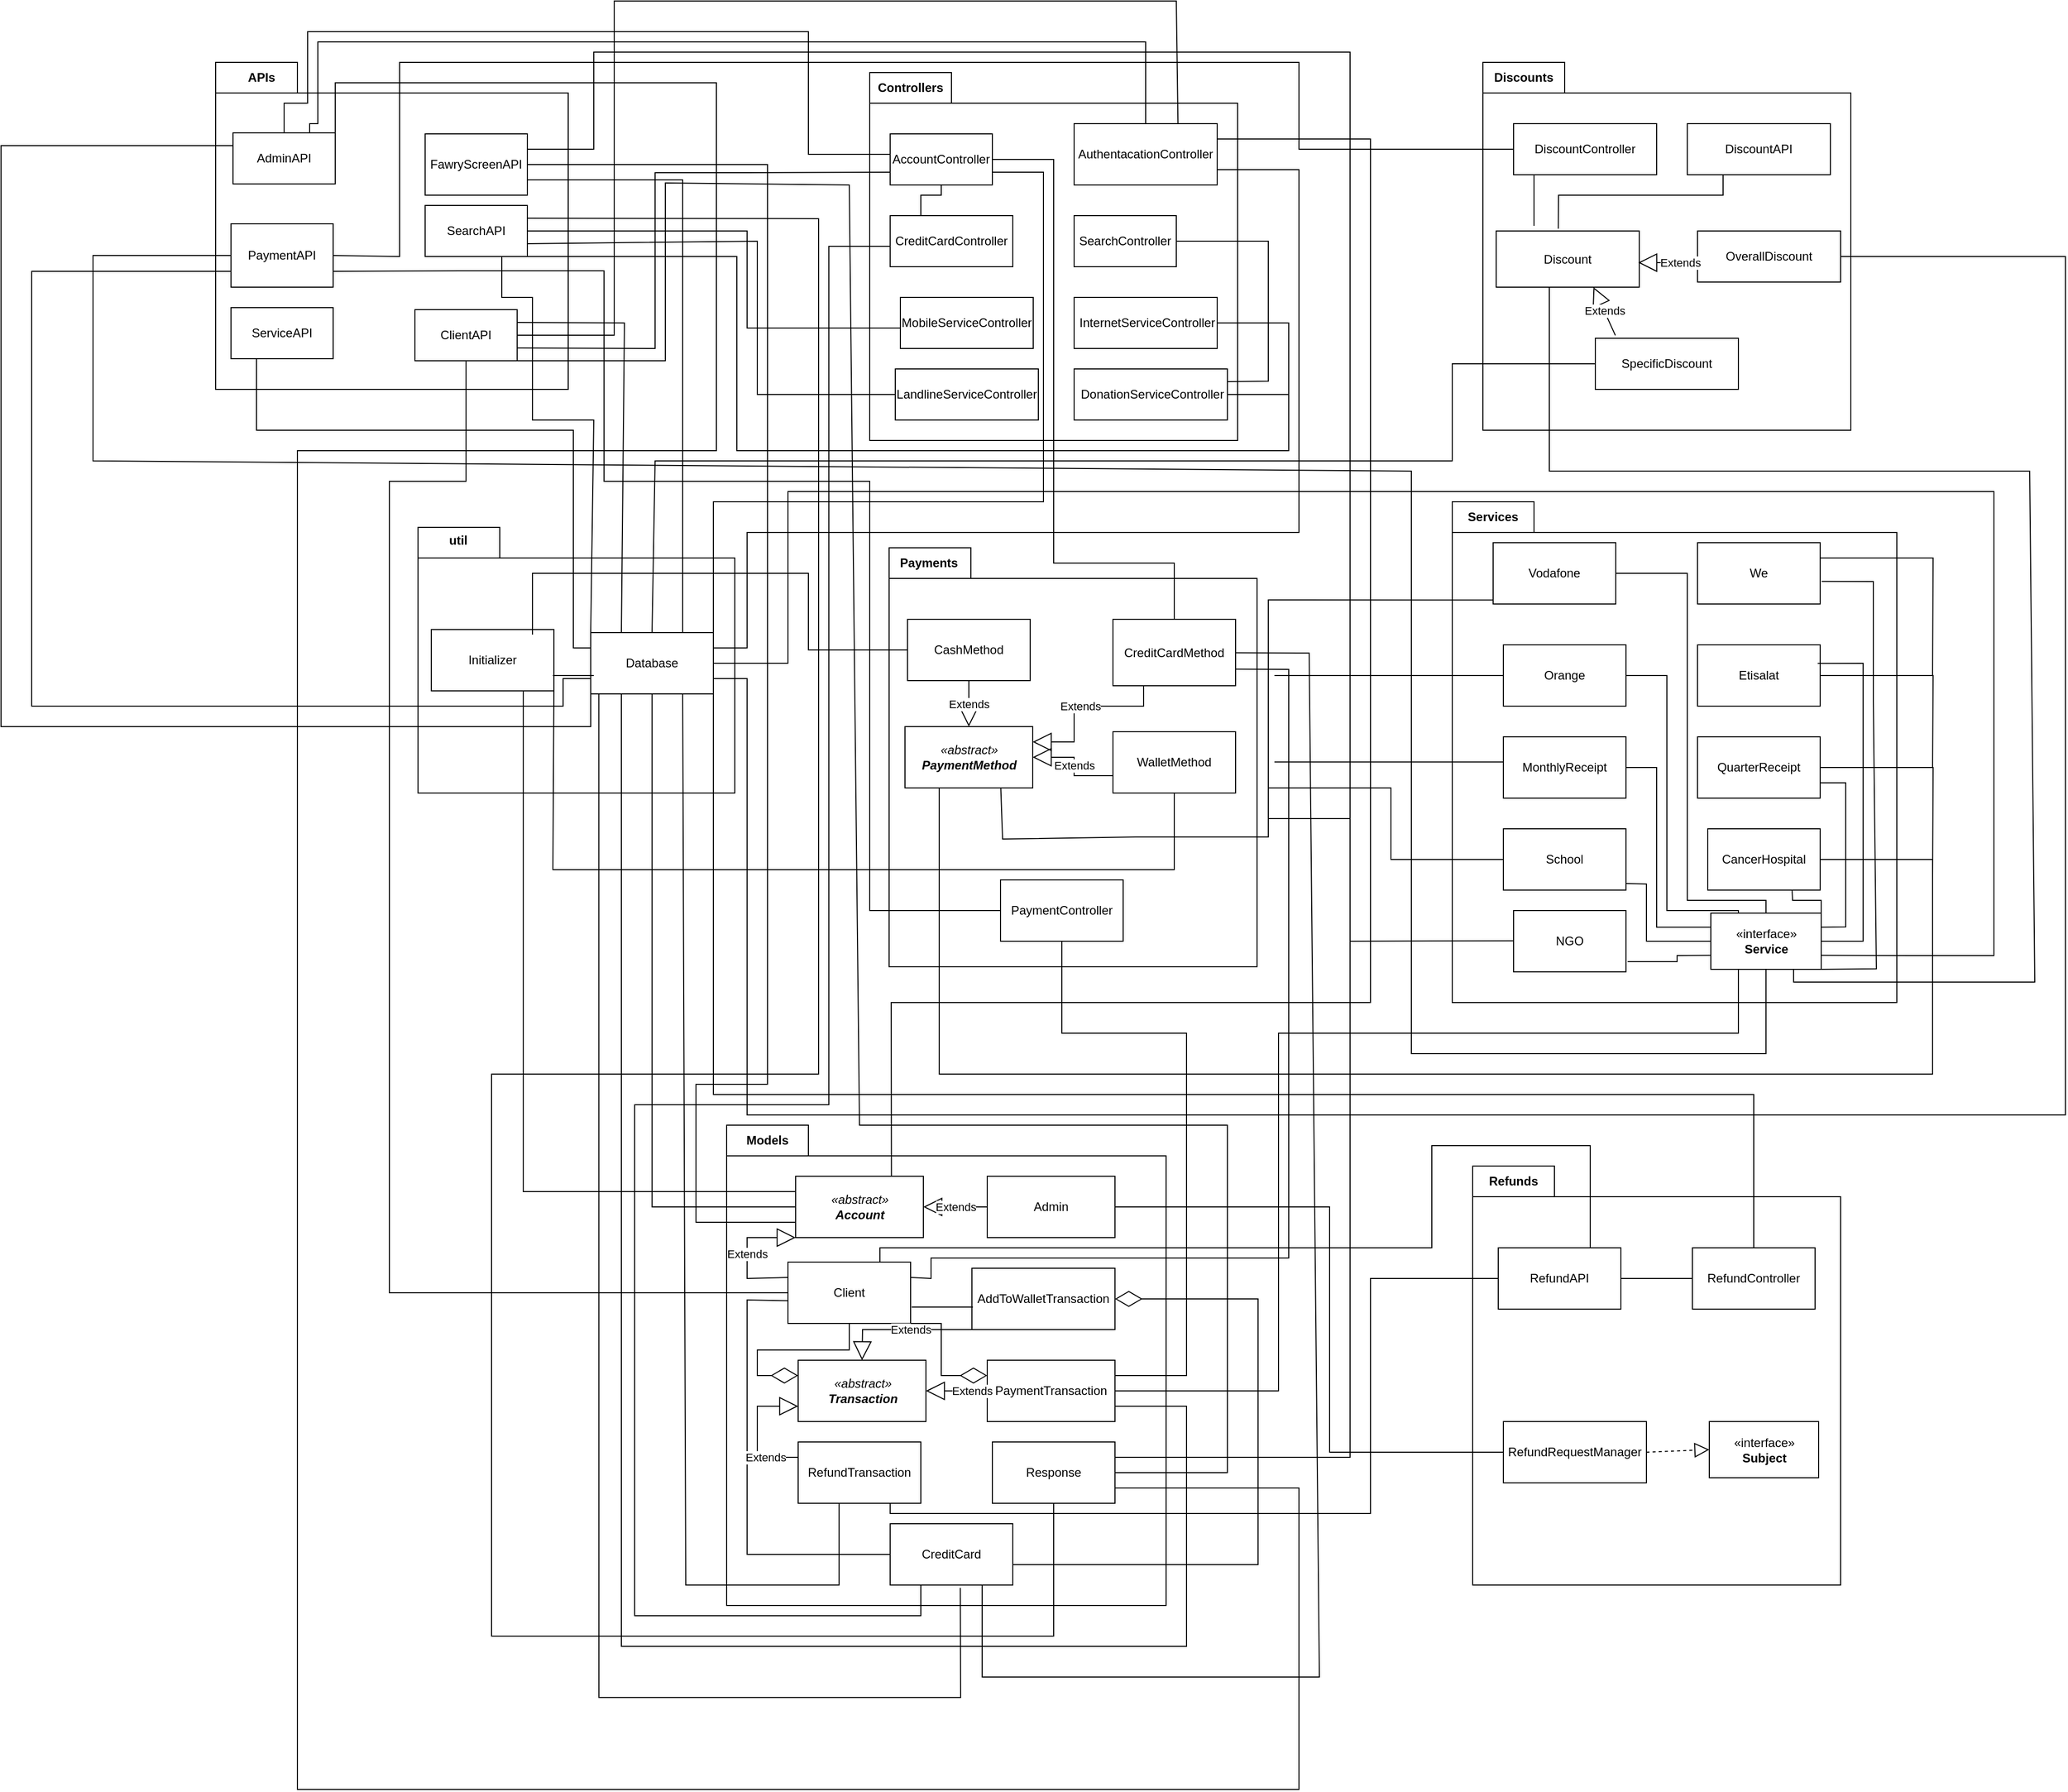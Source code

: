 <mxfile version="20.6.2" type="device"><diagram id="7azV4mWNf7dcuisVVlqZ" name="Page-1"><mxGraphModel dx="1305" dy="272" grid="1" gridSize="10" guides="1" tooltips="1" connect="1" arrows="1" fold="1" page="1" pageScale="1" pageWidth="850" pageHeight="1100" math="0" shadow="0"><root><mxCell id="0"/><mxCell id="1" parent="0"/><mxCell id="fniZja3d3iJ9-ZagxuPv-1" value="" style="shape=folder;fontStyle=1;spacingTop=10;tabWidth=80;tabHeight=30;tabPosition=left;html=1;" parent="1" vertex="1"><mxGeometry x="-410" y="60" width="345" height="320" as="geometry"/></mxCell><mxCell id="fniZja3d3iJ9-ZagxuPv-2" value="&lt;b&gt;APIs&lt;/b&gt;" style="text;html=1;strokeColor=none;fillColor=none;align=center;verticalAlign=middle;whiteSpace=wrap;rounded=0;" parent="1" vertex="1"><mxGeometry x="-395" y="60" width="60" height="30" as="geometry"/></mxCell><mxCell id="fniZja3d3iJ9-ZagxuPv-4" value="AdminAPI" style="rounded=0;whiteSpace=wrap;html=1;" parent="1" vertex="1"><mxGeometry x="-393" y="129" width="100" height="50" as="geometry"/></mxCell><mxCell id="fniZja3d3iJ9-ZagxuPv-5" value="FawryScreenAPI" style="rounded=0;whiteSpace=wrap;html=1;" parent="1" vertex="1"><mxGeometry x="-205" y="130" width="100" height="60" as="geometry"/></mxCell><mxCell id="fniZja3d3iJ9-ZagxuPv-6" value="PaymentAPI" style="rounded=0;whiteSpace=wrap;html=1;" parent="1" vertex="1"><mxGeometry x="-395" y="218" width="100" height="62" as="geometry"/></mxCell><mxCell id="fniZja3d3iJ9-ZagxuPv-7" value="SearchAPI" style="rounded=0;whiteSpace=wrap;html=1;" parent="1" vertex="1"><mxGeometry x="-205" y="200" width="100" height="50" as="geometry"/></mxCell><mxCell id="fniZja3d3iJ9-ZagxuPv-8" value="ServiceAPI" style="rounded=0;whiteSpace=wrap;html=1;" parent="1" vertex="1"><mxGeometry x="-395" y="300" width="100" height="50" as="geometry"/></mxCell><mxCell id="fniZja3d3iJ9-ZagxuPv-9" value="ClientAPI" style="rounded=0;whiteSpace=wrap;html=1;" parent="1" vertex="1"><mxGeometry x="-215" y="302" width="100" height="50" as="geometry"/></mxCell><mxCell id="fniZja3d3iJ9-ZagxuPv-12" value="" style="shape=folder;fontStyle=1;spacingTop=10;tabWidth=80;tabHeight=30;tabPosition=left;html=1;" parent="1" vertex="1"><mxGeometry x="230" y="70" width="360" height="360" as="geometry"/></mxCell><mxCell id="fniZja3d3iJ9-ZagxuPv-13" value="&lt;b&gt;Controllers&lt;/b&gt;" style="text;html=1;strokeColor=none;fillColor=none;align=center;verticalAlign=middle;whiteSpace=wrap;rounded=0;" parent="1" vertex="1"><mxGeometry x="240" y="70" width="60" height="30" as="geometry"/></mxCell><mxCell id="fniZja3d3iJ9-ZagxuPv-14" value="&amp;nbsp;DonationServiceController" style="rounded=0;whiteSpace=wrap;html=1;" parent="1" vertex="1"><mxGeometry x="430" y="360" width="150" height="50" as="geometry"/></mxCell><mxCell id="fniZja3d3iJ9-ZagxuPv-15" value="LandlineServiceController" style="rounded=0;whiteSpace=wrap;html=1;" parent="1" vertex="1"><mxGeometry x="255" y="360" width="140" height="50" as="geometry"/></mxCell><mxCell id="fniZja3d3iJ9-ZagxuPv-16" value="&amp;nbsp;InternetServiceController" style="rounded=0;whiteSpace=wrap;html=1;" parent="1" vertex="1"><mxGeometry x="430" y="290" width="140" height="50" as="geometry"/></mxCell><mxCell id="fniZja3d3iJ9-ZagxuPv-17" value="MobileServiceController" style="rounded=0;whiteSpace=wrap;html=1;" parent="1" vertex="1"><mxGeometry x="260" y="290" width="130" height="50" as="geometry"/></mxCell><mxCell id="fniZja3d3iJ9-ZagxuPv-18" value="SearchController" style="rounded=0;whiteSpace=wrap;html=1;" parent="1" vertex="1"><mxGeometry x="430" y="210" width="100" height="50" as="geometry"/></mxCell><mxCell id="fniZja3d3iJ9-ZagxuPv-19" value="CreditCardController" style="rounded=0;whiteSpace=wrap;html=1;" parent="1" vertex="1"><mxGeometry x="250" y="210" width="120" height="50" as="geometry"/></mxCell><mxCell id="fniZja3d3iJ9-ZagxuPv-20" value="AuthentacationController" style="rounded=0;whiteSpace=wrap;html=1;" parent="1" vertex="1"><mxGeometry x="430" y="120" width="140" height="60" as="geometry"/></mxCell><mxCell id="fniZja3d3iJ9-ZagxuPv-21" value="AccountController" style="rounded=0;whiteSpace=wrap;html=1;" parent="1" vertex="1"><mxGeometry x="250" y="130" width="100" height="50" as="geometry"/></mxCell><mxCell id="fniZja3d3iJ9-ZagxuPv-22" value="" style="shape=folder;fontStyle=1;spacingTop=10;tabWidth=80;tabHeight=30;tabPosition=left;html=1;" parent="1" vertex="1"><mxGeometry x="90" y="1100" width="430" height="470" as="geometry"/></mxCell><mxCell id="fniZja3d3iJ9-ZagxuPv-23" value="" style="shape=folder;fontStyle=1;spacingTop=10;tabWidth=80;tabHeight=30;tabPosition=left;html=1;" parent="1" vertex="1"><mxGeometry x="830" y="60" width="360" height="360" as="geometry"/></mxCell><mxCell id="fniZja3d3iJ9-ZagxuPv-24" value="" style="shape=folder;fontStyle=1;spacingTop=10;tabWidth=80;tabHeight=30;tabPosition=left;html=1;" parent="1" vertex="1"><mxGeometry x="249" y="535" width="360" height="410" as="geometry"/></mxCell><mxCell id="fniZja3d3iJ9-ZagxuPv-25" value="&lt;b&gt;Discounts&lt;/b&gt;" style="text;html=1;strokeColor=none;fillColor=none;align=center;verticalAlign=middle;whiteSpace=wrap;rounded=0;" parent="1" vertex="1"><mxGeometry x="840" y="60" width="60" height="30" as="geometry"/></mxCell><mxCell id="fniZja3d3iJ9-ZagxuPv-26" value="SpecificDiscount" style="rounded=0;whiteSpace=wrap;html=1;" parent="1" vertex="1"><mxGeometry x="940" y="330" width="140" height="50" as="geometry"/></mxCell><mxCell id="fniZja3d3iJ9-ZagxuPv-27" value="OverallDiscount" style="rounded=0;whiteSpace=wrap;html=1;" parent="1" vertex="1"><mxGeometry x="1040" y="225" width="140" height="50" as="geometry"/></mxCell><mxCell id="fniZja3d3iJ9-ZagxuPv-28" value="Discount" style="rounded=0;whiteSpace=wrap;html=1;" parent="1" vertex="1"><mxGeometry x="843" y="225" width="140" height="55" as="geometry"/></mxCell><mxCell id="fniZja3d3iJ9-ZagxuPv-29" value="DiscountAPI" style="rounded=0;whiteSpace=wrap;html=1;" parent="1" vertex="1"><mxGeometry x="1030" y="120" width="140" height="50" as="geometry"/></mxCell><mxCell id="fniZja3d3iJ9-ZagxuPv-30" value="DiscountController" style="rounded=0;whiteSpace=wrap;html=1;" parent="1" vertex="1"><mxGeometry x="860" y="120" width="140" height="50" as="geometry"/></mxCell><mxCell id="fniZja3d3iJ9-ZagxuPv-31" value="&lt;b&gt;Models&lt;/b&gt;" style="text;html=1;strokeColor=none;fillColor=none;align=center;verticalAlign=middle;whiteSpace=wrap;rounded=0;" parent="1" vertex="1"><mxGeometry x="100" y="1100" width="60" height="30" as="geometry"/></mxCell><mxCell id="fniZja3d3iJ9-ZagxuPv-33" value="CreditCard" style="rounded=0;whiteSpace=wrap;html=1;" parent="1" vertex="1"><mxGeometry x="250" y="1490" width="120" height="60" as="geometry"/></mxCell><mxCell id="fniZja3d3iJ9-ZagxuPv-34" value="RefundTransaction" style="rounded=0;whiteSpace=wrap;html=1;" parent="1" vertex="1"><mxGeometry x="160" y="1410" width="120" height="60" as="geometry"/></mxCell><mxCell id="fniZja3d3iJ9-ZagxuPv-35" value="Response" style="rounded=0;whiteSpace=wrap;html=1;" parent="1" vertex="1"><mxGeometry x="350" y="1410" width="120" height="60" as="geometry"/></mxCell><mxCell id="fniZja3d3iJ9-ZagxuPv-36" value="Client" style="rounded=0;whiteSpace=wrap;html=1;" parent="1" vertex="1"><mxGeometry x="150" y="1234" width="120" height="60" as="geometry"/></mxCell><mxCell id="fniZja3d3iJ9-ZagxuPv-38" value="PaymentTransaction" style="rounded=0;whiteSpace=wrap;html=1;" parent="1" vertex="1"><mxGeometry x="345" y="1330" width="125" height="60" as="geometry"/></mxCell><mxCell id="fniZja3d3iJ9-ZagxuPv-39" value="AddToWalletTransaction" style="rounded=0;whiteSpace=wrap;html=1;" parent="1" vertex="1"><mxGeometry x="330" y="1240" width="140" height="60" as="geometry"/></mxCell><mxCell id="fniZja3d3iJ9-ZagxuPv-40" value="Admin" style="rounded=0;whiteSpace=wrap;html=1;" parent="1" vertex="1"><mxGeometry x="345" y="1150" width="125" height="60" as="geometry"/></mxCell><mxCell id="fniZja3d3iJ9-ZagxuPv-41" value="&lt;b&gt;Payments&lt;/b&gt;" style="text;html=1;strokeColor=none;fillColor=none;align=center;verticalAlign=middle;whiteSpace=wrap;rounded=0;" parent="1" vertex="1"><mxGeometry x="258" y="535" width="60" height="30" as="geometry"/></mxCell><mxCell id="fniZja3d3iJ9-ZagxuPv-42" value="PaymentController" style="rounded=0;whiteSpace=wrap;html=1;" parent="1" vertex="1"><mxGeometry x="358" y="860" width="120" height="60" as="geometry"/></mxCell><mxCell id="fniZja3d3iJ9-ZagxuPv-43" value="WalletMethod" style="rounded=0;whiteSpace=wrap;html=1;" parent="1" vertex="1"><mxGeometry x="468" y="715" width="120" height="60" as="geometry"/></mxCell><mxCell id="fniZja3d3iJ9-ZagxuPv-44" value="CreditCardMethod" style="rounded=0;whiteSpace=wrap;html=1;" parent="1" vertex="1"><mxGeometry x="468" y="605" width="120" height="65" as="geometry"/></mxCell><mxCell id="fniZja3d3iJ9-ZagxuPv-46" value="CashMethod" style="rounded=0;whiteSpace=wrap;html=1;" parent="1" vertex="1"><mxGeometry x="267" y="605" width="120" height="60" as="geometry"/></mxCell><mxCell id="fniZja3d3iJ9-ZagxuPv-48" value="" style="shape=folder;fontStyle=1;spacingTop=10;tabWidth=80;tabHeight=30;tabPosition=left;html=1;" parent="1" vertex="1"><mxGeometry x="820" y="1140" width="360" height="410" as="geometry"/></mxCell><mxCell id="fniZja3d3iJ9-ZagxuPv-49" value="&lt;b&gt;Refunds&lt;/b&gt;" style="text;html=1;strokeColor=none;fillColor=none;align=center;verticalAlign=middle;whiteSpace=wrap;rounded=0;" parent="1" vertex="1"><mxGeometry x="830" y="1140" width="60" height="30" as="geometry"/></mxCell><mxCell id="fniZja3d3iJ9-ZagxuPv-51" value="RefundController" style="rounded=0;whiteSpace=wrap;html=1;" parent="1" vertex="1"><mxGeometry x="1035" y="1220" width="120" height="60" as="geometry"/></mxCell><mxCell id="fniZja3d3iJ9-ZagxuPv-52" value="RefundRequestManager" style="rounded=0;whiteSpace=wrap;html=1;" parent="1" vertex="1"><mxGeometry x="850" y="1390" width="140" height="60" as="geometry"/></mxCell><mxCell id="fniZja3d3iJ9-ZagxuPv-53" value="RefundAPI" style="rounded=0;whiteSpace=wrap;html=1;" parent="1" vertex="1"><mxGeometry x="845" y="1220" width="120" height="60" as="geometry"/></mxCell><mxCell id="fniZja3d3iJ9-ZagxuPv-54" value="" style="shape=folder;fontStyle=1;spacingTop=10;tabWidth=80;tabHeight=30;tabPosition=left;html=1;" parent="1" vertex="1"><mxGeometry x="800" y="490" width="435" height="490" as="geometry"/></mxCell><mxCell id="fniZja3d3iJ9-ZagxuPv-55" value="&lt;b&gt;Services&lt;/b&gt;" style="text;html=1;strokeColor=none;fillColor=none;align=center;verticalAlign=middle;whiteSpace=wrap;rounded=0;" parent="1" vertex="1"><mxGeometry x="810" y="490" width="60" height="30" as="geometry"/></mxCell><mxCell id="fniZja3d3iJ9-ZagxuPv-57" value="NGO" style="rounded=0;whiteSpace=wrap;html=1;" parent="1" vertex="1"><mxGeometry x="860" y="890" width="110" height="60" as="geometry"/></mxCell><mxCell id="fniZja3d3iJ9-ZagxuPv-58" value="School" style="rounded=0;whiteSpace=wrap;html=1;" parent="1" vertex="1"><mxGeometry x="850" y="810" width="120" height="60" as="geometry"/></mxCell><mxCell id="fniZja3d3iJ9-ZagxuPv-59" value="CancerHospital" style="rounded=0;whiteSpace=wrap;html=1;" parent="1" vertex="1"><mxGeometry x="1050" y="810" width="110" height="60" as="geometry"/></mxCell><mxCell id="fniZja3d3iJ9-ZagxuPv-60" value="MonthlyReceipt" style="rounded=0;whiteSpace=wrap;html=1;" parent="1" vertex="1"><mxGeometry x="850" y="720" width="120" height="60" as="geometry"/></mxCell><mxCell id="fniZja3d3iJ9-ZagxuPv-61" value="QuarterReceipt" style="rounded=0;whiteSpace=wrap;html=1;" parent="1" vertex="1"><mxGeometry x="1040" y="720" width="120" height="60" as="geometry"/></mxCell><mxCell id="fniZja3d3iJ9-ZagxuPv-62" value="Orange" style="rounded=0;whiteSpace=wrap;html=1;" parent="1" vertex="1"><mxGeometry x="850" y="630" width="120" height="60" as="geometry"/></mxCell><mxCell id="fniZja3d3iJ9-ZagxuPv-63" value="Etisalat" style="rounded=0;whiteSpace=wrap;html=1;" parent="1" vertex="1"><mxGeometry x="1040" y="630" width="120" height="60" as="geometry"/></mxCell><mxCell id="fniZja3d3iJ9-ZagxuPv-64" value="We" style="rounded=0;whiteSpace=wrap;html=1;" parent="1" vertex="1"><mxGeometry x="1040" y="530" width="120" height="60" as="geometry"/></mxCell><mxCell id="fniZja3d3iJ9-ZagxuPv-65" value="Vodafone" style="rounded=0;whiteSpace=wrap;html=1;" parent="1" vertex="1"><mxGeometry x="840" y="530" width="120" height="60" as="geometry"/></mxCell><mxCell id="fniZja3d3iJ9-ZagxuPv-66" value="" style="shape=folder;fontStyle=1;spacingTop=10;tabWidth=80;tabHeight=30;tabPosition=left;html=1;" parent="1" vertex="1"><mxGeometry x="-212" y="515" width="310" height="260" as="geometry"/></mxCell><mxCell id="fniZja3d3iJ9-ZagxuPv-67" value="&lt;b&gt;util&lt;/b&gt;" style="text;html=1;strokeColor=none;fillColor=none;align=center;verticalAlign=middle;whiteSpace=wrap;rounded=0;" parent="1" vertex="1"><mxGeometry x="-210" y="515" width="75" height="25" as="geometry"/></mxCell><mxCell id="fniZja3d3iJ9-ZagxuPv-68" value="Database" style="rounded=0;whiteSpace=wrap;html=1;" parent="1" vertex="1"><mxGeometry x="-43" y="618" width="120" height="60" as="geometry"/></mxCell><mxCell id="fniZja3d3iJ9-ZagxuPv-69" value="Initializer" style="rounded=0;whiteSpace=wrap;html=1;" parent="1" vertex="1"><mxGeometry x="-199" y="615" width="120" height="60" as="geometry"/></mxCell><mxCell id="fniZja3d3iJ9-ZagxuPv-82" value="" style="endArrow=none;html=1;rounded=0;exitX=0;exitY=0.75;exitDx=0;exitDy=0;entryX=1.003;entryY=0.412;entryDx=0;entryDy=0;entryPerimeter=0;" parent="1" source="eNjD5jxIkhVROYK3qG-X-5" edge="1"><mxGeometry width="50" height="50" relative="1" as="geometry"><mxPoint x="1050.0" y="940" as="sourcePoint"/><mxPoint x="971.56" y="940" as="targetPoint"/><Array as="points"><mxPoint x="1020" y="934"/><mxPoint x="1020" y="940"/></Array></mxGeometry></mxCell><mxCell id="fniZja3d3iJ9-ZagxuPv-83" value="" style="endArrow=none;html=1;rounded=0;entryX=1.001;entryY=0.892;entryDx=0;entryDy=0;entryPerimeter=0;exitX=0;exitY=0.5;exitDx=0;exitDy=0;" parent="1" source="eNjD5jxIkhVROYK3qG-X-5" target="fniZja3d3iJ9-ZagxuPv-58" edge="1"><mxGeometry width="50" height="50" relative="1" as="geometry"><mxPoint x="1050" y="925" as="sourcePoint"/><mxPoint x="971.56" y="910" as="targetPoint"/><Array as="points"><mxPoint x="1030" y="920"/><mxPoint x="990" y="920"/><mxPoint x="990" y="864"/></Array></mxGeometry></mxCell><mxCell id="fniZja3d3iJ9-ZagxuPv-89" value="" style="endArrow=none;html=1;rounded=0;exitX=1;exitY=0;exitDx=0;exitDy=0;entryX=0.75;entryY=1;entryDx=0;entryDy=0;" parent="1" source="eNjD5jxIkhVROYK3qG-X-5" target="fniZja3d3iJ9-ZagxuPv-59" edge="1"><mxGeometry width="50" height="50" relative="1" as="geometry"><mxPoint x="1110" y="890" as="sourcePoint"/><mxPoint x="1061.56" y="880.0" as="targetPoint"/><Array as="points"><mxPoint x="1161" y="880"/><mxPoint x="1133" y="880"/></Array></mxGeometry></mxCell><mxCell id="fniZja3d3iJ9-ZagxuPv-91" value="" style="endArrow=none;html=1;rounded=0;entryX=1;entryY=0.75;entryDx=0;entryDy=0;exitX=1;exitY=0.25;exitDx=0;exitDy=0;" parent="1" source="eNjD5jxIkhVROYK3qG-X-5" target="fniZja3d3iJ9-ZagxuPv-61" edge="1"><mxGeometry width="50" height="50" relative="1" as="geometry"><mxPoint x="1170" y="907.5" as="sourcePoint"/><mxPoint x="1146.44" y="709.74" as="targetPoint"/><Array as="points"><mxPoint x="1185" y="906"/><mxPoint x="1185" y="765"/></Array></mxGeometry></mxCell><mxCell id="fniZja3d3iJ9-ZagxuPv-92" value="" style="endArrow=none;html=1;rounded=0;entryX=1.005;entryY=0.386;entryDx=0;entryDy=0;entryPerimeter=0;exitX=1;exitY=0.5;exitDx=0;exitDy=0;" parent="1" source="eNjD5jxIkhVROYK3qG-X-5" edge="1"><mxGeometry width="50" height="50" relative="1" as="geometry"><mxPoint x="1170" y="925" as="sourcePoint"/><mxPoint x="1157.6" y="648.16" as="targetPoint"/><Array as="points"><mxPoint x="1202" y="920"/><mxPoint x="1202" y="765"/><mxPoint x="1202" y="648"/></Array></mxGeometry></mxCell><mxCell id="fniZja3d3iJ9-ZagxuPv-93" value="" style="endArrow=none;html=1;rounded=0;entryX=1.012;entryY=0.631;entryDx=0;entryDy=0;entryPerimeter=0;exitX=1;exitY=1;exitDx=0;exitDy=0;" parent="1" source="eNjD5jxIkhVROYK3qG-X-5" target="fniZja3d3iJ9-ZagxuPv-64" edge="1"><mxGeometry width="50" height="50" relative="1" as="geometry"><mxPoint x="1169.28" y="949.71" as="sourcePoint"/><mxPoint x="1167.6" y="568.16" as="targetPoint"/><Array as="points"><mxPoint x="1215" y="947"/><mxPoint x="1212" y="685"/><mxPoint x="1212" y="568"/></Array></mxGeometry></mxCell><mxCell id="fniZja3d3iJ9-ZagxuPv-100" value="" style="endArrow=none;html=1;rounded=0;exitX=0.75;exitY=1;exitDx=0;exitDy=0;" parent="1" source="eNjD5jxIkhVROYK3qG-X-5" edge="1"><mxGeometry width="50" height="50" relative="1" as="geometry"><mxPoint x="1170" y="960" as="sourcePoint"/><mxPoint x="895" y="280" as="targetPoint"/><Array as="points"><mxPoint x="1134" y="960"/><mxPoint x="1220" y="960"/><mxPoint x="1370" y="960"/><mxPoint x="1365" y="460"/><mxPoint x="895" y="460"/><mxPoint x="895" y="280"/></Array></mxGeometry></mxCell><mxCell id="fniZja3d3iJ9-ZagxuPv-101" value="" style="endArrow=none;html=1;rounded=0;exitX=-0.003;exitY=0.635;exitDx=0;exitDy=0;exitPerimeter=0;entryX=0.75;entryY=1;entryDx=0;entryDy=0;" parent="1" target="eNjD5jxIkhVROYK3qG-X-3" edge="1"><mxGeometry width="50" height="50" relative="1" as="geometry"><mxPoint x="839.64" y="586.1" as="sourcePoint"/><mxPoint x="340" y="798" as="targetPoint"/><Array as="points"><mxPoint x="620" y="586"/><mxPoint x="620" y="818"/><mxPoint x="560" y="818"/><mxPoint x="490" y="818"/><mxPoint x="360" y="820"/></Array></mxGeometry></mxCell><mxCell id="fniZja3d3iJ9-ZagxuPv-104" value="" style="endArrow=none;html=1;rounded=0;" parent="1" edge="1"><mxGeometry width="50" height="50" relative="1" as="geometry"><mxPoint x="626" y="660" as="sourcePoint"/><mxPoint x="640" y="660" as="targetPoint"/><Array as="points"><mxPoint x="850" y="660"/></Array></mxGeometry></mxCell><mxCell id="fniZja3d3iJ9-ZagxuPv-107" value="" style="endArrow=none;html=1;rounded=0;" parent="1" edge="1"><mxGeometry width="50" height="50" relative="1" as="geometry"><mxPoint x="626" y="744.57" as="sourcePoint"/><mxPoint x="626" y="744.57" as="targetPoint"/><Array as="points"><mxPoint x="850" y="744.57"/></Array></mxGeometry></mxCell><mxCell id="fniZja3d3iJ9-ZagxuPv-110" value="" style="endArrow=none;html=1;rounded=0;" parent="1" edge="1"><mxGeometry width="50" height="50" relative="1" as="geometry"><mxPoint x="700" y="920" as="sourcePoint"/><mxPoint x="700" y="920" as="targetPoint"/><Array as="points"><mxPoint x="860" y="919.57"/></Array></mxGeometry></mxCell><mxCell id="fniZja3d3iJ9-ZagxuPv-111" value="" style="endArrow=none;html=1;rounded=0;" parent="1" edge="1"><mxGeometry width="50" height="50" relative="1" as="geometry"><mxPoint x="700" y="920" as="sourcePoint"/><mxPoint x="620" y="800" as="targetPoint"/><Array as="points"><mxPoint x="700" y="800"/></Array></mxGeometry></mxCell><mxCell id="fniZja3d3iJ9-ZagxuPv-112" value="" style="endArrow=none;html=1;rounded=0;" parent="1" source="fniZja3d3iJ9-ZagxuPv-58" edge="1"><mxGeometry width="50" height="50" relative="1" as="geometry"><mxPoint x="770" y="870" as="sourcePoint"/><mxPoint x="620" y="770" as="targetPoint"/><Array as="points"><mxPoint x="740" y="840"/><mxPoint x="740" y="770"/></Array></mxGeometry></mxCell><mxCell id="fniZja3d3iJ9-ZagxuPv-121" value="" style="endArrow=none;html=1;rounded=0;entryX=1;entryY=0.5;entryDx=0;entryDy=0;" parent="1" target="fniZja3d3iJ9-ZagxuPv-40" edge="1"><mxGeometry width="50" height="50" relative="1" as="geometry"><mxPoint x="690" y="1420" as="sourcePoint"/><mxPoint x="640" y="1200.16" as="targetPoint"/><Array as="points"><mxPoint x="850" y="1420"/><mxPoint x="680" y="1420"/><mxPoint x="680" y="1180"/></Array></mxGeometry></mxCell><mxCell id="fniZja3d3iJ9-ZagxuPv-124" value="" style="endArrow=none;html=1;rounded=0;" parent="1" edge="1"><mxGeometry x="-1" y="218" width="50" height="50" relative="1" as="geometry"><mxPoint x="301" y="1278.0" as="sourcePoint"/><mxPoint x="301" y="1278.0" as="targetPoint"/><Array as="points"><mxPoint x="271" y="1278"/><mxPoint x="331" y="1278"/></Array><mxPoint y="5" as="offset"/></mxGeometry></mxCell><mxCell id="fniZja3d3iJ9-ZagxuPv-127" value="" style="endArrow=none;html=1;rounded=0;exitX=-0.004;exitY=0.63;exitDx=0;exitDy=0;exitPerimeter=0;" parent="1" source="fniZja3d3iJ9-ZagxuPv-36" edge="1"><mxGeometry width="50" height="50" relative="1" as="geometry"><mxPoint x="260" y="1300" as="sourcePoint"/><mxPoint x="240" y="1520" as="targetPoint"/><Array as="points"><mxPoint x="110" y="1271"/><mxPoint x="110" y="1330"/><mxPoint x="110" y="1400"/><mxPoint x="110" y="1500"/><mxPoint x="110" y="1520"/><mxPoint x="130" y="1520"/><mxPoint x="250" y="1520"/></Array></mxGeometry></mxCell><mxCell id="fniZja3d3iJ9-ZagxuPv-132" value="" style="endArrow=none;html=1;rounded=0;entryX=0.25;entryY=1;entryDx=0;entryDy=0;" parent="1" source="fniZja3d3iJ9-ZagxuPv-38" target="eNjD5jxIkhVROYK3qG-X-5" edge="1"><mxGeometry width="50" height="50" relative="1" as="geometry"><mxPoint x="680" y="1160" as="sourcePoint"/><mxPoint x="1130" y="1010" as="targetPoint"/><Array as="points"><mxPoint x="630" y="1360"/><mxPoint x="630" y="1010"/><mxPoint x="990" y="1010"/><mxPoint x="1080" y="1010"/></Array></mxGeometry></mxCell><mxCell id="fniZja3d3iJ9-ZagxuPv-138" value="" style="endArrow=none;html=1;rounded=0;exitX=1;exitY=0.5;exitDx=0;exitDy=0;entryX=1;entryY=0.75;entryDx=0;entryDy=0;" parent="1" source="fniZja3d3iJ9-ZagxuPv-68" target="eNjD5jxIkhVROYK3qG-X-5" edge="1"><mxGeometry width="50" height="50" relative="1" as="geometry"><mxPoint x="130" y="655" as="sourcePoint"/><mxPoint x="1170" y="942.5" as="targetPoint"/><Array as="points"><mxPoint x="150" y="648"/><mxPoint x="150" y="480"/><mxPoint x="1330" y="480"/><mxPoint x="1330" y="934"/><mxPoint x="1250" y="934"/></Array></mxGeometry></mxCell><mxCell id="fniZja3d3iJ9-ZagxuPv-140" value="" style="endArrow=none;html=1;rounded=0;entryX=0;entryY=0.5;entryDx=0;entryDy=0;exitX=0.5;exitY=0;exitDx=0;exitDy=0;" parent="1" source="fniZja3d3iJ9-ZagxuPv-68" target="fniZja3d3iJ9-ZagxuPv-26" edge="1"><mxGeometry width="50" height="50" relative="1" as="geometry"><mxPoint y="480" as="sourcePoint"/><mxPoint x="740" y="350" as="targetPoint"/><Array as="points"><mxPoint x="20" y="450"/><mxPoint x="800" y="450"/><mxPoint x="800" y="355"/></Array></mxGeometry></mxCell><mxCell id="fniZja3d3iJ9-ZagxuPv-142" value="" style="endArrow=none;html=1;rounded=0;exitX=0.572;exitY=1.046;exitDx=0;exitDy=0;exitPerimeter=0;entryX=0.066;entryY=1.001;entryDx=0;entryDy=0;entryPerimeter=0;" parent="1" source="fniZja3d3iJ9-ZagxuPv-33" target="fniZja3d3iJ9-ZagxuPv-68" edge="1"><mxGeometry width="50" height="50" relative="1" as="geometry"><mxPoint x="330" y="1680" as="sourcePoint"/><mxPoint x="-50" y="850" as="targetPoint"/><Array as="points"><mxPoint x="319" y="1660"/><mxPoint x="160" y="1660"/><mxPoint x="-35" y="1660"/></Array></mxGeometry></mxCell><mxCell id="fniZja3d3iJ9-ZagxuPv-144" value="" style="endArrow=none;html=1;rounded=0;exitX=0.75;exitY=1;exitDx=0;exitDy=0;" parent="1" source="fniZja3d3iJ9-ZagxuPv-68" edge="1"><mxGeometry width="50" height="50" relative="1" as="geometry"><mxPoint x="40" y="1340" as="sourcePoint"/><mxPoint x="200" y="1470" as="targetPoint"/><Array as="points"><mxPoint x="50" y="1550"/><mxPoint x="200" y="1550"/></Array></mxGeometry></mxCell><mxCell id="fniZja3d3iJ9-ZagxuPv-153" value="Extends" style="endArrow=block;endSize=16;endFill=0;html=1;rounded=0;exitX=0;exitY=0.5;exitDx=0;exitDy=0;" parent="1" source="fniZja3d3iJ9-ZagxuPv-38" edge="1"><mxGeometry x="-0.5" width="160" relative="1" as="geometry"><mxPoint x="330" y="1370" as="sourcePoint"/><mxPoint x="285" y="1360" as="targetPoint"/><mxPoint as="offset"/></mxGeometry></mxCell><mxCell id="fniZja3d3iJ9-ZagxuPv-154" value="Extends" style="endArrow=block;endSize=16;endFill=0;html=1;rounded=0;exitX=0;exitY=1;exitDx=0;exitDy=0;entryX=0.5;entryY=0;entryDx=0;entryDy=0;" parent="1" source="fniZja3d3iJ9-ZagxuPv-39" target="eNjD5jxIkhVROYK3qG-X-1" edge="1"><mxGeometry x="-0.124" width="160" relative="1" as="geometry"><mxPoint x="305" y="1320" as="sourcePoint"/><mxPoint x="234.625" y="1328.62" as="targetPoint"/><mxPoint as="offset"/><Array as="points"><mxPoint x="223" y="1300"/></Array></mxGeometry></mxCell><mxCell id="fniZja3d3iJ9-ZagxuPv-155" value="Extends" style="endArrow=block;endSize=16;endFill=0;html=1;rounded=0;entryX=0;entryY=0.75;entryDx=0;entryDy=0;exitX=0;exitY=0.25;exitDx=0;exitDy=0;" parent="1" source="fniZja3d3iJ9-ZagxuPv-34" target="eNjD5jxIkhVROYK3qG-X-1" edge="1"><mxGeometry x="-0.5" width="160" relative="1" as="geometry"><mxPoint x="220" y="1420" as="sourcePoint"/><mxPoint x="160" y="1375" as="targetPoint"/><mxPoint as="offset"/><Array as="points"><mxPoint x="120" y="1425"/><mxPoint x="120" y="1375"/></Array></mxGeometry></mxCell><mxCell id="fniZja3d3iJ9-ZagxuPv-158" value="" style="endArrow=diamondThin;endFill=0;endSize=24;html=1;rounded=0;entryX=1;entryY=0.5;entryDx=0;entryDy=0;" parent="1" target="fniZja3d3iJ9-ZagxuPv-39" edge="1"><mxGeometry width="160" relative="1" as="geometry"><mxPoint x="430" y="1530" as="sourcePoint"/><mxPoint x="530" y="1250" as="targetPoint"/><Array as="points"><mxPoint x="370" y="1530"/><mxPoint x="490" y="1530"/><mxPoint x="610" y="1530"/><mxPoint x="610" y="1510"/><mxPoint x="610" y="1270"/></Array></mxGeometry></mxCell><mxCell id="fniZja3d3iJ9-ZagxuPv-160" value="" style="endArrow=diamondThin;endFill=0;endSize=24;html=1;rounded=0;entryX=0;entryY=0.25;entryDx=0;entryDy=0;exitX=0.5;exitY=1;exitDx=0;exitDy=0;" parent="1" source="fniZja3d3iJ9-ZagxuPv-36" target="eNjD5jxIkhVROYK3qG-X-1" edge="1"><mxGeometry width="160" relative="1" as="geometry"><mxPoint x="191" y="1290" as="sourcePoint"/><mxPoint x="160" y="1345" as="targetPoint"/><Array as="points"><mxPoint x="210" y="1320"/><mxPoint x="120" y="1320"/><mxPoint x="120" y="1345"/></Array></mxGeometry></mxCell><mxCell id="fniZja3d3iJ9-ZagxuPv-161" value="" style="endArrow=block;dashed=1;endFill=0;endSize=12;html=1;rounded=0;exitX=1;exitY=0.5;exitDx=0;exitDy=0;entryX=0;entryY=0.5;entryDx=0;entryDy=0;" parent="1" source="fniZja3d3iJ9-ZagxuPv-52" target="eNjD5jxIkhVROYK3qG-X-7" edge="1"><mxGeometry width="160" relative="1" as="geometry"><mxPoint x="890" y="1419.41" as="sourcePoint"/><mxPoint x="1050" y="1419.41" as="targetPoint"/></mxGeometry></mxCell><mxCell id="fniZja3d3iJ9-ZagxuPv-162" value="Extends" style="endArrow=block;endSize=16;endFill=0;html=1;rounded=0;entryX=0.68;entryY=1.001;entryDx=0;entryDy=0;entryPerimeter=0;exitX=0.14;exitY=-0.057;exitDx=0;exitDy=0;exitPerimeter=0;" parent="1" source="fniZja3d3iJ9-ZagxuPv-26" target="fniZja3d3iJ9-ZagxuPv-28" edge="1"><mxGeometry width="160" relative="1" as="geometry"><mxPoint x="850" y="314.41" as="sourcePoint"/><mxPoint x="1010" y="314.41" as="targetPoint"/></mxGeometry></mxCell><mxCell id="fniZja3d3iJ9-ZagxuPv-163" value="Extends" style="endArrow=block;endSize=16;endFill=0;html=1;rounded=0;entryX=0.68;entryY=1.001;entryDx=0;entryDy=0;entryPerimeter=0;" parent="1" edge="1"><mxGeometry width="160" relative="1" as="geometry"><mxPoint x="1017" y="256" as="sourcePoint"/><mxPoint x="982.0" y="256.005" as="targetPoint"/><Array as="points"><mxPoint x="1040" y="256"/></Array></mxGeometry></mxCell><mxCell id="fniZja3d3iJ9-ZagxuPv-165" value="Extends" style="endArrow=block;endSize=16;endFill=0;html=1;rounded=0;entryX=0.5;entryY=0;entryDx=0;entryDy=0;" parent="1" source="fniZja3d3iJ9-ZagxuPv-46" target="eNjD5jxIkhVROYK3qG-X-3" edge="1"><mxGeometry width="160" relative="1" as="geometry"><mxPoint x="240" y="620" as="sourcePoint"/><mxPoint x="360" y="715" as="targetPoint"/></mxGeometry></mxCell><mxCell id="fniZja3d3iJ9-ZagxuPv-166" value="Extends" style="endArrow=block;endSize=16;endFill=0;html=1;rounded=0;entryX=1;entryY=0.25;entryDx=0;entryDy=0;exitX=0.25;exitY=1;exitDx=0;exitDy=0;" parent="1" source="fniZja3d3iJ9-ZagxuPv-44" target="eNjD5jxIkhVROYK3qG-X-3" edge="1"><mxGeometry width="160" relative="1" as="geometry"><mxPoint x="418.659" y="663" as="sourcePoint"/><mxPoint x="425" y="715.0" as="targetPoint"/><Array as="points"><mxPoint x="498" y="690"/><mxPoint x="430" y="690"/><mxPoint x="430" y="725"/></Array></mxGeometry></mxCell><mxCell id="fniZja3d3iJ9-ZagxuPv-167" value="Extends" style="endArrow=block;endSize=16;endFill=0;html=1;rounded=0;exitX=0;exitY=0.5;exitDx=0;exitDy=0;entryX=1;entryY=0.5;entryDx=0;entryDy=0;" parent="1" target="eNjD5jxIkhVROYK3qG-X-3" edge="1"><mxGeometry width="160" relative="1" as="geometry"><mxPoint x="468" y="758" as="sourcePoint"/><mxPoint x="390" y="758" as="targetPoint"/><Array as="points"><mxPoint x="430" y="758"/><mxPoint x="430" y="740"/></Array></mxGeometry></mxCell><mxCell id="fniZja3d3iJ9-ZagxuPv-168" value="Extends" style="endArrow=block;endSize=16;endFill=0;html=1;rounded=0;entryX=0;entryY=1;entryDx=0;entryDy=0;exitX=0;exitY=0.25;exitDx=0;exitDy=0;" parent="1" source="fniZja3d3iJ9-ZagxuPv-36" target="eNjD5jxIkhVROYK3qG-X-2" edge="1"><mxGeometry width="160" relative="1" as="geometry"><mxPoint x="197" y="1240" as="sourcePoint"/><mxPoint x="160" y="1202" as="targetPoint"/><Array as="points"><mxPoint x="110" y="1250"/><mxPoint x="110" y="1210"/></Array></mxGeometry></mxCell><mxCell id="fniZja3d3iJ9-ZagxuPv-169" value="Extends" style="endArrow=block;endSize=16;endFill=0;html=1;rounded=0;exitX=0;exitY=0.5;exitDx=0;exitDy=0;entryX=1;entryY=0.5;entryDx=0;entryDy=0;" parent="1" source="fniZja3d3iJ9-ZagxuPv-40" target="eNjD5jxIkhVROYK3qG-X-2" edge="1"><mxGeometry width="160" relative="1" as="geometry"><mxPoint x="207" y="1250" as="sourcePoint"/><mxPoint x="280" y="1180" as="targetPoint"/></mxGeometry></mxCell><mxCell id="fniZja3d3iJ9-ZagxuPv-170" value="" style="endArrow=none;html=1;rounded=0;exitX=0.5;exitY=0;exitDx=0;exitDy=0;" parent="1" source="fniZja3d3iJ9-ZagxuPv-4" edge="1"><mxGeometry width="50" height="50" relative="1" as="geometry"><mxPoint x="-310" y="40" as="sourcePoint"/><mxPoint x="250" y="150" as="targetPoint"/><Array as="points"><mxPoint x="-343" y="100"/><mxPoint x="-320" y="100"/><mxPoint x="-320" y="30"/><mxPoint x="-120" y="30"/><mxPoint x="60" y="30"/><mxPoint x="170" y="30"/><mxPoint x="170" y="150"/></Array></mxGeometry></mxCell><mxCell id="fniZja3d3iJ9-ZagxuPv-171" value="" style="endArrow=none;html=1;rounded=0;exitX=0.75;exitY=0;exitDx=0;exitDy=0;" parent="1" source="fniZja3d3iJ9-ZagxuPv-4" target="fniZja3d3iJ9-ZagxuPv-20" edge="1"><mxGeometry width="50" height="50" relative="1" as="geometry"><mxPoint x="-310" y="110" as="sourcePoint"/><mxPoint x="540" y="40" as="targetPoint"/><Array as="points"><mxPoint x="-318" y="120"/><mxPoint x="-310" y="120"/><mxPoint x="-310" y="40"/><mxPoint x="-110" y="40"/><mxPoint x="70" y="40"/><mxPoint x="180" y="40"/><mxPoint x="500" y="40"/></Array></mxGeometry></mxCell><mxCell id="fniZja3d3iJ9-ZagxuPv-172" value="" style="endArrow=none;html=1;rounded=0;entryX=1;entryY=0.75;entryDx=0;entryDy=0;exitX=1;exitY=0;exitDx=0;exitDy=0;" parent="1" source="fniZja3d3iJ9-ZagxuPv-4" target="fniZja3d3iJ9-ZagxuPv-35" edge="1"><mxGeometry width="50" height="50" relative="1" as="geometry"><mxPoint x="-300" y="110" as="sourcePoint"/><mxPoint x="610" y="1450" as="targetPoint"/><Array as="points"><mxPoint x="-293" y="80"/><mxPoint x="-100" y="80"/><mxPoint x="80" y="80"/><mxPoint x="80" y="440"/><mxPoint x="-330" y="440"/><mxPoint x="-330" y="1750"/><mxPoint x="650" y="1750"/><mxPoint x="650" y="1455"/></Array></mxGeometry></mxCell><mxCell id="fniZja3d3iJ9-ZagxuPv-173" value="" style="endArrow=none;html=1;rounded=0;exitX=1;exitY=0.5;exitDx=0;exitDy=0;entryX=0.726;entryY=0.003;entryDx=0;entryDy=0;entryPerimeter=0;" parent="1" source="fniZja3d3iJ9-ZagxuPv-9" target="fniZja3d3iJ9-ZagxuPv-20" edge="1"><mxGeometry width="50" height="50" relative="1" as="geometry"><mxPoint x="-73" y="330.0" as="sourcePoint"/><mxPoint x="600" y="60" as="targetPoint"/><Array as="points"><mxPoint x="-20" y="327"/><mxPoint x="-20"/><mxPoint x="370"/><mxPoint x="530"/></Array></mxGeometry></mxCell><mxCell id="fniZja3d3iJ9-ZagxuPv-174" value="" style="endArrow=none;html=1;rounded=0;entryX=0;entryY=0.75;entryDx=0;entryDy=0;exitX=1;exitY=0.75;exitDx=0;exitDy=0;" parent="1" source="fniZja3d3iJ9-ZagxuPv-9" target="fniZja3d3iJ9-ZagxuPv-21" edge="1"><mxGeometry width="50" height="50" relative="1" as="geometry"><mxPoint x="-110" y="340" as="sourcePoint"/><mxPoint x="220" y="190" as="targetPoint"/><Array as="points"><mxPoint x="20" y="340"/><mxPoint x="20" y="168"/><mxPoint x="110" y="168"/></Array></mxGeometry></mxCell><mxCell id="fniZja3d3iJ9-ZagxuPv-175" value="" style="endArrow=none;html=1;rounded=0;exitX=1;exitY=1;exitDx=0;exitDy=0;" parent="1" source="fniZja3d3iJ9-ZagxuPv-9" target="fniZja3d3iJ9-ZagxuPv-35" edge="1"><mxGeometry width="50" height="50" relative="1" as="geometry"><mxPoint x="-100" y="350" as="sourcePoint"/><mxPoint x="510" y="1450" as="targetPoint"/><Array as="points"><mxPoint x="30" y="352"/><mxPoint x="30" y="178"/><mxPoint x="210" y="180"/><mxPoint x="220" y="1100"/><mxPoint x="370" y="1100"/><mxPoint x="580" y="1100"/><mxPoint x="580" y="1440"/></Array></mxGeometry></mxCell><mxCell id="fniZja3d3iJ9-ZagxuPv-178" value="" style="endArrow=none;html=1;rounded=0;entryX=0.5;entryY=1;entryDx=0;entryDy=0;" parent="1" source="fniZja3d3iJ9-ZagxuPv-36" target="fniZja3d3iJ9-ZagxuPv-9" edge="1"><mxGeometry width="50" height="50" relative="1" as="geometry"><mxPoint x="-250" y="1220" as="sourcePoint"/><mxPoint x="40" y="530" as="targetPoint"/><Array as="points"><mxPoint x="-240" y="1264"/><mxPoint x="-240" y="470"/><mxPoint x="-165" y="470"/></Array></mxGeometry></mxCell><mxCell id="fniZja3d3iJ9-ZagxuPv-181" value="" style="endArrow=none;html=1;rounded=0;exitX=1;exitY=0.75;exitDx=0;exitDy=0;entryX=0;entryY=0.5;entryDx=0;entryDy=0;" parent="1" source="fniZja3d3iJ9-ZagxuPv-6" target="fniZja3d3iJ9-ZagxuPv-42" edge="1"><mxGeometry width="50" height="50" relative="1" as="geometry"><mxPoint x="-10" y="300" as="sourcePoint"/><mxPoint x="220" y="890" as="targetPoint"/><Array as="points"><mxPoint x="-170" y="264"/><mxPoint x="-30" y="264"/><mxPoint x="-30" y="470"/><mxPoint x="230" y="470"/><mxPoint x="230" y="890"/></Array></mxGeometry></mxCell><mxCell id="fniZja3d3iJ9-ZagxuPv-182" value="" style="endArrow=none;html=1;rounded=0;exitX=1;exitY=0.5;exitDx=0;exitDy=0;" parent="1" target="fniZja3d3iJ9-ZagxuPv-30" edge="1" source="fniZja3d3iJ9-ZagxuPv-6"><mxGeometry width="50" height="50" relative="1" as="geometry"><mxPoint x="-240" y="240" as="sourcePoint"/><mxPoint x="440" y="310" as="targetPoint"/><Array as="points"><mxPoint x="-230" y="250"/><mxPoint x="-230" y="60"/><mxPoint x="100" y="60"/><mxPoint x="260" y="60"/><mxPoint x="430" y="60"/><mxPoint x="650" y="60"/><mxPoint x="650" y="145"/></Array></mxGeometry></mxCell><mxCell id="fniZja3d3iJ9-ZagxuPv-183" value="" style="endArrow=none;html=1;rounded=0;entryX=0;entryY=0.5;entryDx=0;entryDy=0;exitX=0.5;exitY=1;exitDx=0;exitDy=0;" parent="1" source="eNjD5jxIkhVROYK3qG-X-5" target="fniZja3d3iJ9-ZagxuPv-6" edge="1"><mxGeometry width="50" height="50" relative="1" as="geometry"><mxPoint x="1130" y="1020" as="sourcePoint"/><mxPoint x="-500" y="260" as="targetPoint"/><Array as="points"><mxPoint x="1107" y="1030"/><mxPoint x="760" y="1030"/><mxPoint x="760" y="460"/><mxPoint x="-530" y="450"/><mxPoint x="-530" y="249"/></Array></mxGeometry></mxCell><mxCell id="fniZja3d3iJ9-ZagxuPv-184" value="" style="endArrow=none;html=1;rounded=0;entryX=1;entryY=0.5;entryDx=0;entryDy=0;" parent="1" target="fniZja3d3iJ9-ZagxuPv-7" edge="1"><mxGeometry width="50" height="50" relative="1" as="geometry"><mxPoint x="260" y="320" as="sourcePoint"/><mxPoint x="-60" y="210" as="targetPoint"/><Array as="points"><mxPoint x="110" y="320"/><mxPoint x="110" y="225"/></Array></mxGeometry></mxCell><mxCell id="fniZja3d3iJ9-ZagxuPv-185" value="" style="endArrow=none;html=1;rounded=0;entryX=1;entryY=0.75;entryDx=0;entryDy=0;exitX=0;exitY=0.5;exitDx=0;exitDy=0;" parent="1" source="fniZja3d3iJ9-ZagxuPv-15" target="fniZja3d3iJ9-ZagxuPv-7" edge="1"><mxGeometry width="50" height="50" relative="1" as="geometry"><mxPoint x="260" y="390" as="sourcePoint"/><mxPoint x="-95" y="235" as="targetPoint"/><Array as="points"><mxPoint x="120" y="385"/><mxPoint x="120" y="235"/></Array></mxGeometry></mxCell><mxCell id="fniZja3d3iJ9-ZagxuPv-186" value="" style="endArrow=none;html=1;rounded=0;entryX=1;entryY=1;entryDx=0;entryDy=0;" parent="1" source="fniZja3d3iJ9-ZagxuPv-14" target="fniZja3d3iJ9-ZagxuPv-7" edge="1"><mxGeometry width="50" height="50" relative="1" as="geometry"><mxPoint x="630" y="370" as="sourcePoint"/><mxPoint x="-100" y="260" as="targetPoint"/><Array as="points"><mxPoint x="640" y="385"/><mxPoint x="640" y="440"/><mxPoint x="505" y="440"/><mxPoint x="360" y="440"/><mxPoint x="100" y="440"/><mxPoint x="100" y="250"/></Array></mxGeometry></mxCell><mxCell id="fniZja3d3iJ9-ZagxuPv-187" value="" style="endArrow=none;html=1;rounded=0;" parent="1" source="fniZja3d3iJ9-ZagxuPv-16" edge="1"><mxGeometry width="50" height="50" relative="1" as="geometry"><mxPoint x="610" y="340" as="sourcePoint"/><mxPoint x="640" y="390" as="targetPoint"/><Array as="points"><mxPoint x="640" y="315"/></Array></mxGeometry></mxCell><mxCell id="fniZja3d3iJ9-ZagxuPv-188" value="" style="endArrow=none;html=1;rounded=0;exitX=1;exitY=0.25;exitDx=0;exitDy=0;" parent="1" source="fniZja3d3iJ9-ZagxuPv-7" target="fniZja3d3iJ9-ZagxuPv-35" edge="1"><mxGeometry x="0.724" y="20" width="50" height="50" relative="1" as="geometry"><mxPoint x="580.0" y="325" as="sourcePoint"/><mxPoint x="490" y="1580" as="targetPoint"/><Array as="points"><mxPoint x="180" y="213"/><mxPoint x="180" y="550"/><mxPoint x="180" y="1050"/><mxPoint x="-140" y="1050"/><mxPoint x="-140" y="1600"/><mxPoint x="180" y="1600"/><mxPoint x="410" y="1600"/></Array><mxPoint as="offset"/></mxGeometry></mxCell><mxCell id="fniZja3d3iJ9-ZagxuPv-189" value="" style="endArrow=none;html=1;rounded=0;entryX=0.25;entryY=1;entryDx=0;entryDy=0;exitX=0;exitY=0.25;exitDx=0;exitDy=0;" parent="1" source="fniZja3d3iJ9-ZagxuPv-68" target="fniZja3d3iJ9-ZagxuPv-8" edge="1"><mxGeometry width="50" height="50" relative="1" as="geometry"><mxPoint x="-20" y="510" as="sourcePoint"/><mxPoint x="80" y="310" as="targetPoint"/><Array as="points"><mxPoint x="-60" y="633"/><mxPoint x="-60" y="420"/><mxPoint x="-370" y="420"/></Array></mxGeometry></mxCell><mxCell id="fniZja3d3iJ9-ZagxuPv-190" value="" style="endArrow=none;html=1;rounded=0;entryX=1;entryY=0.25;entryDx=0;entryDy=0;exitX=0.25;exitY=0;exitDx=0;exitDy=0;" parent="1" source="fniZja3d3iJ9-ZagxuPv-68" target="fniZja3d3iJ9-ZagxuPv-9" edge="1"><mxGeometry width="50" height="50" relative="1" as="geometry"><mxPoint x="30" y="360" as="sourcePoint"/><mxPoint x="80" y="310" as="targetPoint"/><Array as="points"><mxPoint x="-10" y="315"/></Array></mxGeometry></mxCell><mxCell id="fniZja3d3iJ9-ZagxuPv-191" value="" style="endArrow=none;html=1;rounded=0;entryX=0.75;entryY=1;entryDx=0;entryDy=0;exitX=0;exitY=0;exitDx=0;exitDy=0;" parent="1" source="fniZja3d3iJ9-ZagxuPv-68" target="fniZja3d3iJ9-ZagxuPv-7" edge="1"><mxGeometry width="50" height="50" relative="1" as="geometry"><mxPoint x="30" y="360" as="sourcePoint"/><mxPoint x="80" y="310" as="targetPoint"/><Array as="points"><mxPoint x="-40" y="410"/><mxPoint x="-100" y="410"/><mxPoint x="-100" y="290"/><mxPoint x="-130" y="290"/></Array></mxGeometry></mxCell><mxCell id="fniZja3d3iJ9-ZagxuPv-196" value="" style="endArrow=none;html=1;rounded=0;entryX=0.5;entryY=1;entryDx=0;entryDy=0;exitX=0.25;exitY=0;exitDx=0;exitDy=0;" parent="1" source="fniZja3d3iJ9-ZagxuPv-19" target="fniZja3d3iJ9-ZagxuPv-21" edge="1"><mxGeometry width="50" height="50" relative="1" as="geometry"><mxPoint x="-130" y="450" as="sourcePoint"/><mxPoint x="-80" y="400" as="targetPoint"/><Array as="points"><mxPoint x="280" y="190"/><mxPoint x="300" y="190"/></Array></mxGeometry></mxCell><mxCell id="fniZja3d3iJ9-ZagxuPv-197" value="" style="endArrow=none;html=1;rounded=0;entryX=1;entryY=0.5;entryDx=0;entryDy=0;" parent="1" source="fniZja3d3iJ9-ZagxuPv-44" target="fniZja3d3iJ9-ZagxuPv-21" edge="1"><mxGeometry width="50" height="50" relative="1" as="geometry"><mxPoint x="-130" y="450" as="sourcePoint"/><mxPoint x="-80" y="400" as="targetPoint"/><Array as="points"><mxPoint x="528" y="550"/><mxPoint x="410" y="550"/><mxPoint x="410" y="360"/><mxPoint x="410" y="155"/></Array></mxGeometry></mxCell><mxCell id="fniZja3d3iJ9-ZagxuPv-200" value="" style="endArrow=none;html=1;rounded=0;exitX=0.75;exitY=0;exitDx=0;exitDy=0;entryX=1;entryY=0.25;entryDx=0;entryDy=0;" parent="1" source="eNjD5jxIkhVROYK3qG-X-2" target="fniZja3d3iJ9-ZagxuPv-20" edge="1"><mxGeometry width="50" height="50" relative="1" as="geometry"><mxPoint x="220" y="950" as="sourcePoint"/><mxPoint x="710" y="130" as="targetPoint"/><Array as="points"><mxPoint x="251" y="980"/><mxPoint x="720" y="980"/><mxPoint x="720" y="135"/></Array></mxGeometry></mxCell><mxCell id="fniZja3d3iJ9-ZagxuPv-201" value="" style="endArrow=none;html=1;rounded=0;exitX=0.25;exitY=1;exitDx=0;exitDy=0;" parent="1" source="fniZja3d3iJ9-ZagxuPv-33" edge="1"><mxGeometry width="50" height="50" relative="1" as="geometry"><mxPoint x="290" y="1580" as="sourcePoint"/><mxPoint x="250" y="240" as="targetPoint"/><Array as="points"><mxPoint x="280" y="1580"/><mxPoint y="1580"/><mxPoint y="1080"/><mxPoint x="190" y="1080"/><mxPoint x="190" y="590"/><mxPoint x="190" y="240"/></Array></mxGeometry></mxCell><mxCell id="fniZja3d3iJ9-ZagxuPv-204" value="" style="endArrow=none;html=1;rounded=0;entryX=0.25;entryY=1;entryDx=0;entryDy=0;exitX=0.434;exitY=-0.041;exitDx=0;exitDy=0;exitPerimeter=0;" parent="1" source="fniZja3d3iJ9-ZagxuPv-28" target="fniZja3d3iJ9-ZagxuPv-29" edge="1"><mxGeometry width="50" height="50" relative="1" as="geometry"><mxPoint x="460" y="430" as="sourcePoint"/><mxPoint x="510" y="380" as="targetPoint"/><Array as="points"><mxPoint x="904" y="190"/><mxPoint x="1065" y="190"/></Array></mxGeometry></mxCell><mxCell id="fniZja3d3iJ9-ZagxuPv-205" value="" style="endArrow=none;html=1;rounded=0;" parent="1" edge="1"><mxGeometry width="50" height="50" relative="1" as="geometry"><mxPoint x="880" y="220" as="sourcePoint"/><mxPoint x="880" y="170" as="targetPoint"/></mxGeometry></mxCell><mxCell id="fniZja3d3iJ9-ZagxuPv-206" value="" style="endArrow=none;html=1;rounded=0;exitX=0.75;exitY=1;exitDx=0;exitDy=0;" parent="1" source="fniZja3d3iJ9-ZagxuPv-33" target="fniZja3d3iJ9-ZagxuPv-44" edge="1"><mxGeometry width="50" height="50" relative="1" as="geometry"><mxPoint x="420" y="1610" as="sourcePoint"/><mxPoint x="650" y="630" as="targetPoint"/><Array as="points"><mxPoint x="340" y="1640"/><mxPoint x="670" y="1640"/><mxPoint x="660" y="638"/></Array></mxGeometry></mxCell><mxCell id="fniZja3d3iJ9-ZagxuPv-207" value="" style="endArrow=none;html=1;rounded=0;entryX=1;entryY=0.75;entryDx=0;entryDy=0;exitX=1;exitY=0.25;exitDx=0;exitDy=0;" parent="1" source="fniZja3d3iJ9-ZagxuPv-36" target="fniZja3d3iJ9-ZagxuPv-44" edge="1"><mxGeometry width="50" height="50" relative="1" as="geometry"><mxPoint x="550" y="1220" as="sourcePoint"/><mxPoint x="640" y="660" as="targetPoint"/><Array as="points"><mxPoint x="290" y="1250"/><mxPoint x="290" y="1230"/><mxPoint x="320" y="1230"/><mxPoint x="490" y="1230"/><mxPoint x="610" y="1230"/><mxPoint x="640" y="1230"/><mxPoint x="640" y="654"/></Array></mxGeometry></mxCell><mxCell id="fniZja3d3iJ9-ZagxuPv-208" value="" style="endArrow=none;html=1;rounded=0;entryX=0.5;entryY=1;entryDx=0;entryDy=0;exitX=1;exitY=0.25;exitDx=0;exitDy=0;" parent="1" source="fniZja3d3iJ9-ZagxuPv-38" target="fniZja3d3iJ9-ZagxuPv-42" edge="1"><mxGeometry width="50" height="50" relative="1" as="geometry"><mxPoint x="540" y="1340" as="sourcePoint"/><mxPoint x="460" y="1030" as="targetPoint"/><Array as="points"><mxPoint x="540" y="1345"/><mxPoint x="540" y="1010"/><mxPoint x="418" y="1010"/></Array></mxGeometry></mxCell><mxCell id="fniZja3d3iJ9-ZagxuPv-209" value="" style="endArrow=none;html=1;rounded=0;" parent="1" edge="1"><mxGeometry width="50" height="50" relative="1" as="geometry"><mxPoint x="-40" y="660" as="sourcePoint"/><mxPoint x="-80" y="660" as="targetPoint"/></mxGeometry></mxCell><mxCell id="fniZja3d3iJ9-ZagxuPv-210" value="" style="endArrow=none;html=1;rounded=0;entryX=0.75;entryY=1;entryDx=0;entryDy=0;exitX=0;exitY=0.25;exitDx=0;exitDy=0;" parent="1" source="eNjD5jxIkhVROYK3qG-X-2" target="fniZja3d3iJ9-ZagxuPv-69" edge="1"><mxGeometry width="50" height="50" relative="1" as="geometry"><mxPoint x="160" y="1160" as="sourcePoint"/><mxPoint x="-40" y="730" as="targetPoint"/><Array as="points"><mxPoint x="-109" y="1165"/></Array></mxGeometry></mxCell><mxCell id="fniZja3d3iJ9-ZagxuPv-211" value="" style="endArrow=none;html=1;rounded=0;entryX=1;entryY=0.5;entryDx=0;entryDy=0;exitX=1;exitY=0.25;exitDx=0;exitDy=0;" parent="1" source="fniZja3d3iJ9-ZagxuPv-14" target="fniZja3d3iJ9-ZagxuPv-18" edge="1"><mxGeometry width="50" height="50" relative="1" as="geometry"><mxPoint x="600" y="370" as="sourcePoint"/><mxPoint x="-40" y="490" as="targetPoint"/><Array as="points"><mxPoint x="620" y="372"/><mxPoint x="620" y="310"/><mxPoint x="620" y="235"/></Array></mxGeometry></mxCell><mxCell id="fniZja3d3iJ9-ZagxuPv-212" value="" style="endArrow=none;html=1;rounded=0;exitX=1;exitY=1;exitDx=0;exitDy=0;" parent="1" source="fniZja3d3iJ9-ZagxuPv-69" target="fniZja3d3iJ9-ZagxuPv-43" edge="1"><mxGeometry width="50" height="50" relative="1" as="geometry"><mxPoint x="-90" y="660" as="sourcePoint"/><mxPoint x="-40" y="610" as="targetPoint"/><Array as="points"><mxPoint x="-80" y="850"/><mxPoint x="528" y="850"/></Array></mxGeometry></mxCell><mxCell id="fniZja3d3iJ9-ZagxuPv-213" value="" style="endArrow=none;html=1;rounded=0;" parent="1" target="fniZja3d3iJ9-ZagxuPv-46" edge="1"><mxGeometry width="50" height="50" relative="1" as="geometry"><mxPoint x="-100" y="620" as="sourcePoint"/><mxPoint x="-40" y="610" as="targetPoint"/><Array as="points"><mxPoint x="-100" y="560"/><mxPoint x="170" y="560"/><mxPoint x="170" y="635"/></Array></mxGeometry></mxCell><mxCell id="fniZja3d3iJ9-ZagxuPv-214" value="" style="endArrow=none;html=1;rounded=0;exitX=1;exitY=1;exitDx=0;exitDy=0;" parent="1" source="fniZja3d3iJ9-ZagxuPv-68" target="fniZja3d3iJ9-ZagxuPv-51" edge="1"><mxGeometry width="50" height="50" relative="1" as="geometry"><mxPoint x="110" y="790" as="sourcePoint"/><mxPoint x="1020" y="1090" as="targetPoint"/><Array as="points"><mxPoint x="77" y="1070"/><mxPoint x="800" y="1070"/><mxPoint x="1095" y="1070"/></Array></mxGeometry></mxCell><mxCell id="fniZja3d3iJ9-ZagxuPv-215" value="" style="endArrow=none;html=1;rounded=0;" parent="1" source="fniZja3d3iJ9-ZagxuPv-53" target="fniZja3d3iJ9-ZagxuPv-51" edge="1"><mxGeometry width="50" height="50" relative="1" as="geometry"><mxPoint x="630" y="970" as="sourcePoint"/><mxPoint x="680" y="920" as="targetPoint"/></mxGeometry></mxCell><mxCell id="fniZja3d3iJ9-ZagxuPv-216" value="" style="endArrow=none;html=1;rounded=0;entryX=0.75;entryY=0;entryDx=0;entryDy=0;exitX=0.75;exitY=0;exitDx=0;exitDy=0;" parent="1" source="fniZja3d3iJ9-ZagxuPv-36" target="fniZja3d3iJ9-ZagxuPv-53" edge="1"><mxGeometry width="50" height="50" relative="1" as="geometry"><mxPoint x="300" y="1200" as="sourcePoint"/><mxPoint x="680" y="920" as="targetPoint"/><Array as="points"><mxPoint x="240" y="1220"/><mxPoint x="490" y="1220"/><mxPoint x="590" y="1220"/><mxPoint x="780" y="1220"/><mxPoint x="780" y="1120"/><mxPoint x="935" y="1120"/></Array></mxGeometry></mxCell><mxCell id="fniZja3d3iJ9-ZagxuPv-217" value="" style="endArrow=none;html=1;rounded=0;exitX=0.75;exitY=1;exitDx=0;exitDy=0;" parent="1" source="fniZja3d3iJ9-ZagxuPv-34" target="fniZja3d3iJ9-ZagxuPv-53" edge="1"><mxGeometry width="50" height="50" relative="1" as="geometry"><mxPoint x="280" y="1470" as="sourcePoint"/><mxPoint x="680" y="1190" as="targetPoint"/><Array as="points"><mxPoint x="250" y="1480"/><mxPoint x="370" y="1480"/><mxPoint x="720" y="1480"/><mxPoint x="720" y="1250"/></Array></mxGeometry></mxCell><mxCell id="zDhxVzIZoAZMJBAUCxn7-3" value="" style="endArrow=none;html=1;edgeStyle=orthogonalEdgeStyle;rounded=0;exitX=0;exitY=0.75;exitDx=0;exitDy=0;entryX=0;entryY=0.75;entryDx=0;entryDy=0;" parent="1" source="fniZja3d3iJ9-ZagxuPv-6" target="fniZja3d3iJ9-ZagxuPv-68" edge="1"><mxGeometry relative="1" as="geometry"><mxPoint x="-520" y="300" as="sourcePoint"/><mxPoint x="-360" y="300" as="targetPoint"/><Array as="points"><mxPoint x="-590" y="264"/><mxPoint x="-590" y="690"/><mxPoint x="-70" y="690"/><mxPoint x="-70" y="663"/></Array></mxGeometry></mxCell><mxCell id="zDhxVzIZoAZMJBAUCxn7-6" value="" style="endArrow=none;html=1;edgeStyle=orthogonalEdgeStyle;rounded=0;exitX=0;exitY=0.25;exitDx=0;exitDy=0;entryX=0;entryY=1;entryDx=0;entryDy=0;" parent="1" source="fniZja3d3iJ9-ZagxuPv-4" target="fniZja3d3iJ9-ZagxuPv-68" edge="1"><mxGeometry relative="1" as="geometry"><mxPoint x="-540" y="209.35" as="sourcePoint"/><mxPoint x="-380" y="209.35" as="targetPoint"/><Array as="points"><mxPoint x="-620" y="142"/><mxPoint x="-620" y="710"/><mxPoint x="-43" y="710"/></Array></mxGeometry></mxCell><mxCell id="zDhxVzIZoAZMJBAUCxn7-9" value="" style="endArrow=none;html=1;edgeStyle=orthogonalEdgeStyle;rounded=0;exitX=1;exitY=0.25;exitDx=0;exitDy=0;entryX=1;entryY=0.25;entryDx=0;entryDy=0;" parent="1" source="fniZja3d3iJ9-ZagxuPv-5" target="fniZja3d3iJ9-ZagxuPv-35" edge="1"><mxGeometry relative="1" as="geometry"><mxPoint x="-100" y="200" as="sourcePoint"/><mxPoint x="10" y="98.933" as="targetPoint"/><Array as="points"><mxPoint x="-40" y="145"/><mxPoint x="-40" y="50"/><mxPoint x="700" y="50"/><mxPoint x="700" y="1425"/></Array></mxGeometry></mxCell><mxCell id="zDhxVzIZoAZMJBAUCxn7-12" value="" style="endArrow=none;html=1;edgeStyle=orthogonalEdgeStyle;rounded=0;exitX=1;exitY=0.75;exitDx=0;exitDy=0;entryX=0.75;entryY=0;entryDx=0;entryDy=0;" parent="1" source="fniZja3d3iJ9-ZagxuPv-5" target="fniZja3d3iJ9-ZagxuPv-68" edge="1"><mxGeometry relative="1" as="geometry"><mxPoint x="-100" y="149.44" as="sourcePoint"/><mxPoint x="60" y="149.44" as="targetPoint"/></mxGeometry></mxCell><mxCell id="zDhxVzIZoAZMJBAUCxn7-18" value="" style="endArrow=none;html=1;edgeStyle=orthogonalEdgeStyle;rounded=0;exitX=1;exitY=0.5;exitDx=0;exitDy=0;entryX=0;entryY=0.75;entryDx=0;entryDy=0;" parent="1" source="fniZja3d3iJ9-ZagxuPv-5" target="eNjD5jxIkhVROYK3qG-X-2" edge="1"><mxGeometry relative="1" as="geometry"><mxPoint x="-20" y="140" as="sourcePoint"/><mxPoint x="140" y="140" as="targetPoint"/><Array as="points"><mxPoint x="130" y="160"/><mxPoint x="130" y="1060"/><mxPoint x="60" y="1060"/><mxPoint x="60" y="1195"/></Array></mxGeometry></mxCell><mxCell id="zDhxVzIZoAZMJBAUCxn7-21" value="" style="endArrow=none;html=1;edgeStyle=orthogonalEdgeStyle;rounded=0;exitX=1;exitY=0.75;exitDx=0;exitDy=0;entryX=1;entryY=0;entryDx=0;entryDy=0;" parent="1" source="fniZja3d3iJ9-ZagxuPv-21" target="fniZja3d3iJ9-ZagxuPv-68" edge="1"><mxGeometry relative="1" as="geometry"><mxPoint x="245" y="200" as="sourcePoint"/><mxPoint x="405" y="200" as="targetPoint"/><Array as="points"><mxPoint x="400" y="168"/><mxPoint x="400" y="490"/><mxPoint x="77" y="490"/></Array></mxGeometry></mxCell><mxCell id="zDhxVzIZoAZMJBAUCxn7-24" value="" style="endArrow=none;html=1;edgeStyle=orthogonalEdgeStyle;rounded=0;exitX=1;exitY=0.75;exitDx=0;exitDy=0;entryX=1;entryY=0.25;entryDx=0;entryDy=0;" parent="1" source="fniZja3d3iJ9-ZagxuPv-20" target="fniZja3d3iJ9-ZagxuPv-68" edge="1"><mxGeometry relative="1" as="geometry"><mxPoint x="520" y="200" as="sourcePoint"/><mxPoint x="680" y="200" as="targetPoint"/><Array as="points"><mxPoint x="650" y="165"/><mxPoint x="650" y="520"/><mxPoint x="110" y="520"/><mxPoint x="110" y="633"/></Array></mxGeometry></mxCell><mxCell id="zDhxVzIZoAZMJBAUCxn7-27" value="" style="endArrow=none;html=1;edgeStyle=orthogonalEdgeStyle;rounded=0;exitX=1;exitY=0.75;exitDx=0;exitDy=0;entryX=1;entryY=0.5;entryDx=0;entryDy=0;" parent="1" source="fniZja3d3iJ9-ZagxuPv-68" target="fniZja3d3iJ9-ZagxuPv-27" edge="1"><mxGeometry relative="1" as="geometry"><mxPoint x="77" y="710" as="sourcePoint"/><mxPoint x="237" y="710" as="targetPoint"/><Array as="points"><mxPoint x="110" y="663"/><mxPoint x="110" y="1090"/><mxPoint x="1400" y="1090"/><mxPoint x="1400" y="250"/></Array></mxGeometry></mxCell><mxCell id="zDhxVzIZoAZMJBAUCxn7-30" value="" style="endArrow=none;html=1;edgeStyle=orthogonalEdgeStyle;rounded=0;exitX=0.5;exitY=1;exitDx=0;exitDy=0;entryX=0;entryY=0.5;entryDx=0;entryDy=0;" parent="1" source="fniZja3d3iJ9-ZagxuPv-68" target="eNjD5jxIkhVROYK3qG-X-2" edge="1"><mxGeometry relative="1" as="geometry"><mxPoint x="-10" y="690" as="sourcePoint"/><mxPoint x="150" y="690" as="targetPoint"/></mxGeometry></mxCell><mxCell id="zDhxVzIZoAZMJBAUCxn7-33" value="" style="endArrow=none;html=1;edgeStyle=orthogonalEdgeStyle;rounded=0;exitX=0.25;exitY=1;exitDx=0;exitDy=0;entryX=1;entryY=0.75;entryDx=0;entryDy=0;" parent="1" source="fniZja3d3iJ9-ZagxuPv-68" target="fniZja3d3iJ9-ZagxuPv-38" edge="1"><mxGeometry relative="1" as="geometry"><mxPoint y="720" as="sourcePoint"/><mxPoint x="160" y="720" as="targetPoint"/><Array as="points"><mxPoint x="-13" y="1610"/><mxPoint x="540" y="1610"/><mxPoint x="540" y="1375"/></Array></mxGeometry></mxCell><mxCell id="zDhxVzIZoAZMJBAUCxn7-36" value="" style="endArrow=diamondThin;endFill=0;endSize=24;html=1;rounded=0;entryX=0;entryY=0.25;entryDx=0;entryDy=0;exitX=1;exitY=1;exitDx=0;exitDy=0;" parent="1" source="fniZja3d3iJ9-ZagxuPv-36" target="fniZja3d3iJ9-ZagxuPv-38" edge="1"><mxGeometry width="160" relative="1" as="geometry"><mxPoint x="160" y="1300" as="sourcePoint"/><mxPoint x="320" y="1300" as="targetPoint"/><Array as="points"><mxPoint x="300" y="1294"/><mxPoint x="300" y="1345"/></Array></mxGeometry></mxCell><mxCell id="zDhxVzIZoAZMJBAUCxn7-38" value="" style="endArrow=none;html=1;edgeStyle=orthogonalEdgeStyle;rounded=0;exitX=1;exitY=0.5;exitDx=0;exitDy=0;entryX=0;entryY=0.25;entryDx=0;entryDy=0;" parent="1" source="fniZja3d3iJ9-ZagxuPv-60" target="eNjD5jxIkhVROYK3qG-X-5" edge="1"><mxGeometry relative="1" as="geometry"><mxPoint x="950" y="820" as="sourcePoint"/><mxPoint x="1050" y="907.5" as="targetPoint"/><Array as="points"><mxPoint x="1000" y="750"/><mxPoint x="1000" y="906"/></Array></mxGeometry></mxCell><mxCell id="zDhxVzIZoAZMJBAUCxn7-41" value="" style="endArrow=none;html=1;edgeStyle=orthogonalEdgeStyle;rounded=0;exitX=1;exitY=0.5;exitDx=0;exitDy=0;entryX=0.25;entryY=0;entryDx=0;entryDy=0;" parent="1" source="fniZja3d3iJ9-ZagxuPv-62" target="eNjD5jxIkhVROYK3qG-X-5" edge="1"><mxGeometry relative="1" as="geometry"><mxPoint x="970" y="717" as="sourcePoint"/><mxPoint x="1050" y="890" as="targetPoint"/><Array as="points"><mxPoint x="1010" y="660"/><mxPoint x="1010" y="890"/><mxPoint x="1080" y="890"/></Array></mxGeometry></mxCell><mxCell id="zDhxVzIZoAZMJBAUCxn7-44" value="" style="endArrow=none;html=1;edgeStyle=orthogonalEdgeStyle;rounded=0;exitX=1;exitY=0.5;exitDx=0;exitDy=0;entryX=0.5;entryY=0;entryDx=0;entryDy=0;" parent="1" source="fniZja3d3iJ9-ZagxuPv-65" target="eNjD5jxIkhVROYK3qG-X-5" edge="1"><mxGeometry relative="1" as="geometry"><mxPoint x="940" y="730" as="sourcePoint"/><mxPoint x="1080" y="890" as="targetPoint"/><Array as="points"><mxPoint x="1030" y="560"/><mxPoint x="1030" y="880"/><mxPoint x="1107" y="880"/></Array></mxGeometry></mxCell><mxCell id="zDhxVzIZoAZMJBAUCxn7-47" value="" style="endArrow=none;html=1;edgeStyle=orthogonalEdgeStyle;rounded=0;exitX=1;exitY=0.25;exitDx=0;exitDy=0;" parent="1" source="fniZja3d3iJ9-ZagxuPv-64" edge="1"><mxGeometry relative="1" as="geometry"><mxPoint x="1070" y="650" as="sourcePoint"/><mxPoint x="1270" y="660" as="targetPoint"/></mxGeometry></mxCell><mxCell id="zDhxVzIZoAZMJBAUCxn7-50" value="" style="endArrow=none;html=1;edgeStyle=orthogonalEdgeStyle;rounded=0;exitX=1;exitY=0.5;exitDx=0;exitDy=0;" parent="1" source="fniZja3d3iJ9-ZagxuPv-63" edge="1"><mxGeometry relative="1" as="geometry"><mxPoint x="1165" y="605" as="sourcePoint"/><mxPoint x="1270" y="750" as="targetPoint"/></mxGeometry></mxCell><mxCell id="zDhxVzIZoAZMJBAUCxn7-51" value="" style="endArrow=none;html=1;edgeStyle=orthogonalEdgeStyle;rounded=0;exitX=1;exitY=0.5;exitDx=0;exitDy=0;" parent="1" source="fniZja3d3iJ9-ZagxuPv-61" edge="1"><mxGeometry relative="1" as="geometry"><mxPoint x="1160" y="745" as="sourcePoint"/><mxPoint x="1270" y="860" as="targetPoint"/></mxGeometry></mxCell><mxCell id="zDhxVzIZoAZMJBAUCxn7-52" value="" style="endArrow=none;html=1;edgeStyle=orthogonalEdgeStyle;rounded=0;exitX=1;exitY=0.5;exitDx=0;exitDy=0;entryX=0.25;entryY=1;entryDx=0;entryDy=0;" parent="1" source="fniZja3d3iJ9-ZagxuPv-59" target="eNjD5jxIkhVROYK3qG-X-3" edge="1"><mxGeometry relative="1" as="geometry"><mxPoint x="1200" y="870" as="sourcePoint"/><mxPoint x="298" y="799" as="targetPoint"/><Array as="points"><mxPoint x="1270" y="840"/><mxPoint x="1270" y="1050"/><mxPoint x="298" y="1050"/><mxPoint x="298" y="770"/></Array></mxGeometry></mxCell><mxCell id="eNjD5jxIkhVROYK3qG-X-1" value="&lt;i&gt;«abstract»&lt;br&gt;&lt;b&gt;Transaction&lt;/b&gt;&lt;/i&gt;" style="html=1;" parent="1" vertex="1"><mxGeometry x="160" y="1330" width="125" height="60" as="geometry"/></mxCell><mxCell id="eNjD5jxIkhVROYK3qG-X-2" value="&lt;i&gt;«abstract»&lt;br&gt;&lt;b&gt;Account&lt;/b&gt;&lt;/i&gt;" style="html=1;" parent="1" vertex="1"><mxGeometry x="157.5" y="1150" width="125" height="60" as="geometry"/></mxCell><mxCell id="eNjD5jxIkhVROYK3qG-X-3" value="&lt;i&gt;«abstract»&lt;br&gt;&lt;b&gt;PaymentMethod&lt;/b&gt;&lt;br&gt;&lt;/i&gt;" style="html=1;" parent="1" vertex="1"><mxGeometry x="264.5" y="710" width="125" height="60" as="geometry"/></mxCell><mxCell id="eNjD5jxIkhVROYK3qG-X-5" value="«interface»&lt;br&gt;&lt;b&gt;Service&lt;/b&gt;" style="html=1;" parent="1" vertex="1"><mxGeometry x="1053" y="892.5" width="108" height="55" as="geometry"/></mxCell><mxCell id="eNjD5jxIkhVROYK3qG-X-7" value="«interface»&lt;br&gt;&lt;b&gt;Subject&lt;/b&gt;" style="html=1;" parent="1" vertex="1"><mxGeometry x="1051.5" y="1390" width="107" height="55" as="geometry"/></mxCell></root></mxGraphModel></diagram></mxfile>